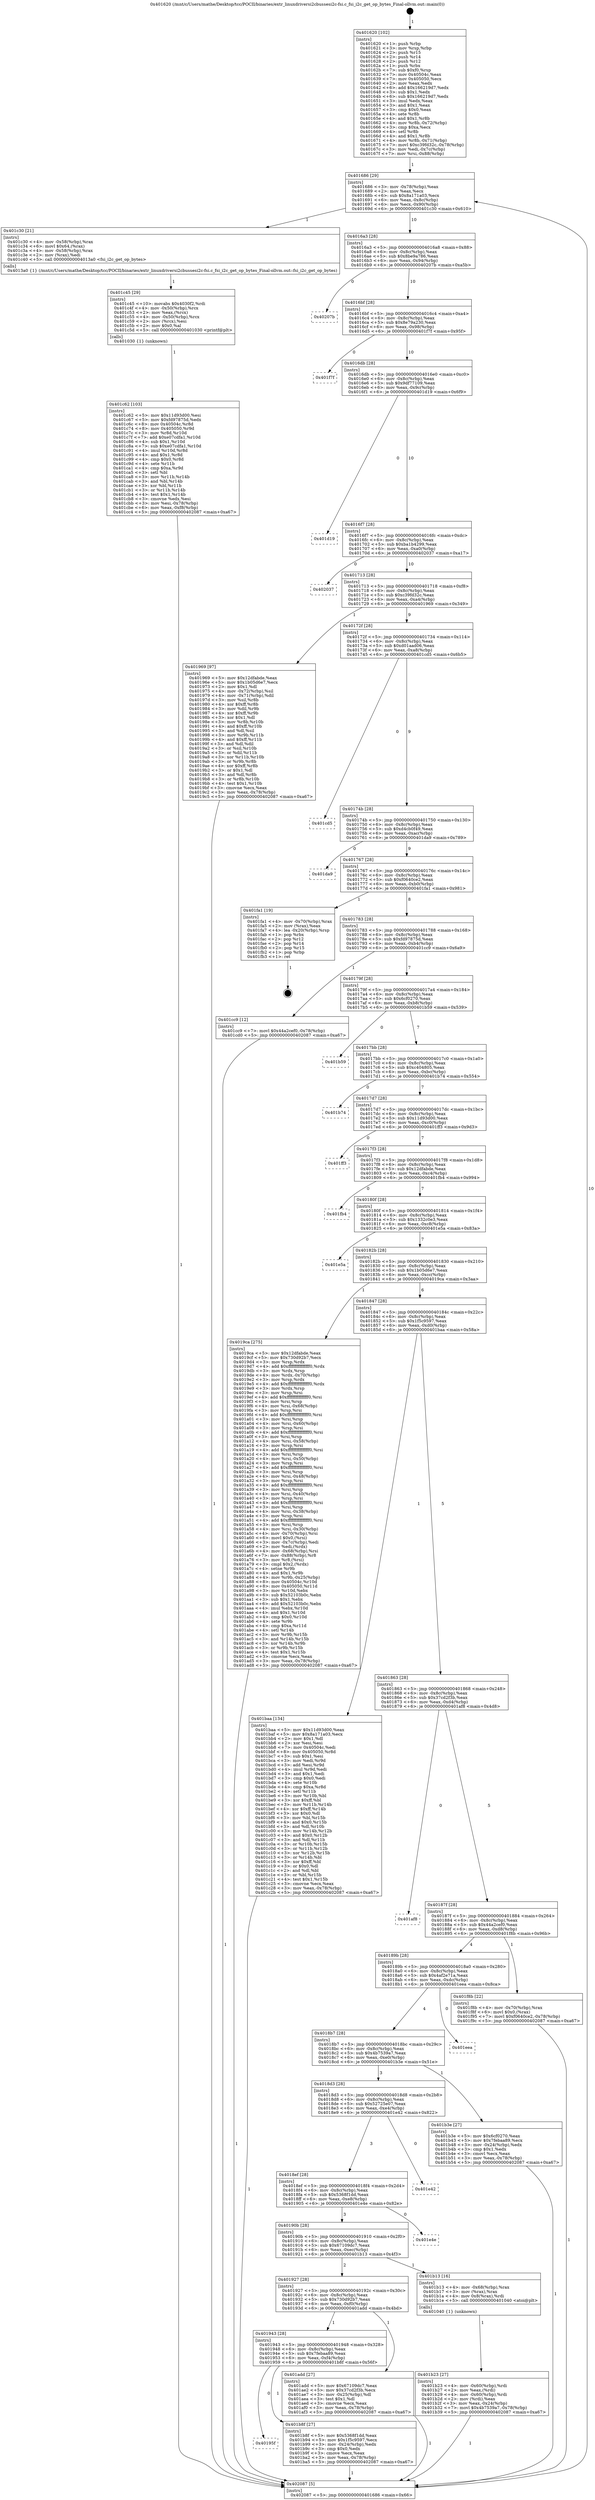 digraph "0x401620" {
  label = "0x401620 (/mnt/c/Users/mathe/Desktop/tcc/POCII/binaries/extr_linuxdriversi2cbussesi2c-fsi.c_fsi_i2c_get_op_bytes_Final-ollvm.out::main(0))"
  labelloc = "t"
  node[shape=record]

  Entry [label="",width=0.3,height=0.3,shape=circle,fillcolor=black,style=filled]
  "0x401686" [label="{
     0x401686 [29]\l
     | [instrs]\l
     &nbsp;&nbsp;0x401686 \<+3\>: mov -0x78(%rbp),%eax\l
     &nbsp;&nbsp;0x401689 \<+2\>: mov %eax,%ecx\l
     &nbsp;&nbsp;0x40168b \<+6\>: sub $0x8a171a03,%ecx\l
     &nbsp;&nbsp;0x401691 \<+6\>: mov %eax,-0x8c(%rbp)\l
     &nbsp;&nbsp;0x401697 \<+6\>: mov %ecx,-0x90(%rbp)\l
     &nbsp;&nbsp;0x40169d \<+6\>: je 0000000000401c30 \<main+0x610\>\l
  }"]
  "0x401c30" [label="{
     0x401c30 [21]\l
     | [instrs]\l
     &nbsp;&nbsp;0x401c30 \<+4\>: mov -0x58(%rbp),%rax\l
     &nbsp;&nbsp;0x401c34 \<+6\>: movl $0x64,(%rax)\l
     &nbsp;&nbsp;0x401c3a \<+4\>: mov -0x58(%rbp),%rax\l
     &nbsp;&nbsp;0x401c3e \<+2\>: mov (%rax),%edi\l
     &nbsp;&nbsp;0x401c40 \<+5\>: call 00000000004013a0 \<fsi_i2c_get_op_bytes\>\l
     | [calls]\l
     &nbsp;&nbsp;0x4013a0 \{1\} (/mnt/c/Users/mathe/Desktop/tcc/POCII/binaries/extr_linuxdriversi2cbussesi2c-fsi.c_fsi_i2c_get_op_bytes_Final-ollvm.out::fsi_i2c_get_op_bytes)\l
  }"]
  "0x4016a3" [label="{
     0x4016a3 [28]\l
     | [instrs]\l
     &nbsp;&nbsp;0x4016a3 \<+5\>: jmp 00000000004016a8 \<main+0x88\>\l
     &nbsp;&nbsp;0x4016a8 \<+6\>: mov -0x8c(%rbp),%eax\l
     &nbsp;&nbsp;0x4016ae \<+5\>: sub $0x8be9a786,%eax\l
     &nbsp;&nbsp;0x4016b3 \<+6\>: mov %eax,-0x94(%rbp)\l
     &nbsp;&nbsp;0x4016b9 \<+6\>: je 000000000040207b \<main+0xa5b\>\l
  }"]
  Exit [label="",width=0.3,height=0.3,shape=circle,fillcolor=black,style=filled,peripheries=2]
  "0x40207b" [label="{
     0x40207b\l
  }", style=dashed]
  "0x4016bf" [label="{
     0x4016bf [28]\l
     | [instrs]\l
     &nbsp;&nbsp;0x4016bf \<+5\>: jmp 00000000004016c4 \<main+0xa4\>\l
     &nbsp;&nbsp;0x4016c4 \<+6\>: mov -0x8c(%rbp),%eax\l
     &nbsp;&nbsp;0x4016ca \<+5\>: sub $0x8e79a230,%eax\l
     &nbsp;&nbsp;0x4016cf \<+6\>: mov %eax,-0x98(%rbp)\l
     &nbsp;&nbsp;0x4016d5 \<+6\>: je 0000000000401f7f \<main+0x95f\>\l
  }"]
  "0x401c62" [label="{
     0x401c62 [103]\l
     | [instrs]\l
     &nbsp;&nbsp;0x401c62 \<+5\>: mov $0x11d93d00,%esi\l
     &nbsp;&nbsp;0x401c67 \<+5\>: mov $0xfd97875d,%edx\l
     &nbsp;&nbsp;0x401c6c \<+8\>: mov 0x40504c,%r8d\l
     &nbsp;&nbsp;0x401c74 \<+8\>: mov 0x405050,%r9d\l
     &nbsp;&nbsp;0x401c7c \<+3\>: mov %r8d,%r10d\l
     &nbsp;&nbsp;0x401c7f \<+7\>: add $0xe07cdfa1,%r10d\l
     &nbsp;&nbsp;0x401c86 \<+4\>: sub $0x1,%r10d\l
     &nbsp;&nbsp;0x401c8a \<+7\>: sub $0xe07cdfa1,%r10d\l
     &nbsp;&nbsp;0x401c91 \<+4\>: imul %r10d,%r8d\l
     &nbsp;&nbsp;0x401c95 \<+4\>: and $0x1,%r8d\l
     &nbsp;&nbsp;0x401c99 \<+4\>: cmp $0x0,%r8d\l
     &nbsp;&nbsp;0x401c9d \<+4\>: sete %r11b\l
     &nbsp;&nbsp;0x401ca1 \<+4\>: cmp $0xa,%r9d\l
     &nbsp;&nbsp;0x401ca5 \<+3\>: setl %bl\l
     &nbsp;&nbsp;0x401ca8 \<+3\>: mov %r11b,%r14b\l
     &nbsp;&nbsp;0x401cab \<+3\>: and %bl,%r14b\l
     &nbsp;&nbsp;0x401cae \<+3\>: xor %bl,%r11b\l
     &nbsp;&nbsp;0x401cb1 \<+3\>: or %r11b,%r14b\l
     &nbsp;&nbsp;0x401cb4 \<+4\>: test $0x1,%r14b\l
     &nbsp;&nbsp;0x401cb8 \<+3\>: cmovne %edx,%esi\l
     &nbsp;&nbsp;0x401cbb \<+3\>: mov %esi,-0x78(%rbp)\l
     &nbsp;&nbsp;0x401cbe \<+6\>: mov %eax,-0xf8(%rbp)\l
     &nbsp;&nbsp;0x401cc4 \<+5\>: jmp 0000000000402087 \<main+0xa67\>\l
  }"]
  "0x401f7f" [label="{
     0x401f7f\l
  }", style=dashed]
  "0x4016db" [label="{
     0x4016db [28]\l
     | [instrs]\l
     &nbsp;&nbsp;0x4016db \<+5\>: jmp 00000000004016e0 \<main+0xc0\>\l
     &nbsp;&nbsp;0x4016e0 \<+6\>: mov -0x8c(%rbp),%eax\l
     &nbsp;&nbsp;0x4016e6 \<+5\>: sub $0x9df77109,%eax\l
     &nbsp;&nbsp;0x4016eb \<+6\>: mov %eax,-0x9c(%rbp)\l
     &nbsp;&nbsp;0x4016f1 \<+6\>: je 0000000000401d19 \<main+0x6f9\>\l
  }"]
  "0x401c45" [label="{
     0x401c45 [29]\l
     | [instrs]\l
     &nbsp;&nbsp;0x401c45 \<+10\>: movabs $0x4030f2,%rdi\l
     &nbsp;&nbsp;0x401c4f \<+4\>: mov -0x50(%rbp),%rcx\l
     &nbsp;&nbsp;0x401c53 \<+2\>: mov %eax,(%rcx)\l
     &nbsp;&nbsp;0x401c55 \<+4\>: mov -0x50(%rbp),%rcx\l
     &nbsp;&nbsp;0x401c59 \<+2\>: mov (%rcx),%esi\l
     &nbsp;&nbsp;0x401c5b \<+2\>: mov $0x0,%al\l
     &nbsp;&nbsp;0x401c5d \<+5\>: call 0000000000401030 \<printf@plt\>\l
     | [calls]\l
     &nbsp;&nbsp;0x401030 \{1\} (unknown)\l
  }"]
  "0x401d19" [label="{
     0x401d19\l
  }", style=dashed]
  "0x4016f7" [label="{
     0x4016f7 [28]\l
     | [instrs]\l
     &nbsp;&nbsp;0x4016f7 \<+5\>: jmp 00000000004016fc \<main+0xdc\>\l
     &nbsp;&nbsp;0x4016fc \<+6\>: mov -0x8c(%rbp),%eax\l
     &nbsp;&nbsp;0x401702 \<+5\>: sub $0xba1b4299,%eax\l
     &nbsp;&nbsp;0x401707 \<+6\>: mov %eax,-0xa0(%rbp)\l
     &nbsp;&nbsp;0x40170d \<+6\>: je 0000000000402037 \<main+0xa17\>\l
  }"]
  "0x40195f" [label="{
     0x40195f\l
  }", style=dashed]
  "0x402037" [label="{
     0x402037\l
  }", style=dashed]
  "0x401713" [label="{
     0x401713 [28]\l
     | [instrs]\l
     &nbsp;&nbsp;0x401713 \<+5\>: jmp 0000000000401718 \<main+0xf8\>\l
     &nbsp;&nbsp;0x401718 \<+6\>: mov -0x8c(%rbp),%eax\l
     &nbsp;&nbsp;0x40171e \<+5\>: sub $0xc39fd32c,%eax\l
     &nbsp;&nbsp;0x401723 \<+6\>: mov %eax,-0xa4(%rbp)\l
     &nbsp;&nbsp;0x401729 \<+6\>: je 0000000000401969 \<main+0x349\>\l
  }"]
  "0x401b8f" [label="{
     0x401b8f [27]\l
     | [instrs]\l
     &nbsp;&nbsp;0x401b8f \<+5\>: mov $0x5368f1dd,%eax\l
     &nbsp;&nbsp;0x401b94 \<+5\>: mov $0x1f5c9597,%ecx\l
     &nbsp;&nbsp;0x401b99 \<+3\>: mov -0x24(%rbp),%edx\l
     &nbsp;&nbsp;0x401b9c \<+3\>: cmp $0x0,%edx\l
     &nbsp;&nbsp;0x401b9f \<+3\>: cmove %ecx,%eax\l
     &nbsp;&nbsp;0x401ba2 \<+3\>: mov %eax,-0x78(%rbp)\l
     &nbsp;&nbsp;0x401ba5 \<+5\>: jmp 0000000000402087 \<main+0xa67\>\l
  }"]
  "0x401969" [label="{
     0x401969 [97]\l
     | [instrs]\l
     &nbsp;&nbsp;0x401969 \<+5\>: mov $0x12dfabde,%eax\l
     &nbsp;&nbsp;0x40196e \<+5\>: mov $0x1b05d6e7,%ecx\l
     &nbsp;&nbsp;0x401973 \<+2\>: mov $0x1,%dl\l
     &nbsp;&nbsp;0x401975 \<+4\>: mov -0x72(%rbp),%sil\l
     &nbsp;&nbsp;0x401979 \<+4\>: mov -0x71(%rbp),%dil\l
     &nbsp;&nbsp;0x40197d \<+3\>: mov %sil,%r8b\l
     &nbsp;&nbsp;0x401980 \<+4\>: xor $0xff,%r8b\l
     &nbsp;&nbsp;0x401984 \<+3\>: mov %dil,%r9b\l
     &nbsp;&nbsp;0x401987 \<+4\>: xor $0xff,%r9b\l
     &nbsp;&nbsp;0x40198b \<+3\>: xor $0x1,%dl\l
     &nbsp;&nbsp;0x40198e \<+3\>: mov %r8b,%r10b\l
     &nbsp;&nbsp;0x401991 \<+4\>: and $0xff,%r10b\l
     &nbsp;&nbsp;0x401995 \<+3\>: and %dl,%sil\l
     &nbsp;&nbsp;0x401998 \<+3\>: mov %r9b,%r11b\l
     &nbsp;&nbsp;0x40199b \<+4\>: and $0xff,%r11b\l
     &nbsp;&nbsp;0x40199f \<+3\>: and %dl,%dil\l
     &nbsp;&nbsp;0x4019a2 \<+3\>: or %sil,%r10b\l
     &nbsp;&nbsp;0x4019a5 \<+3\>: or %dil,%r11b\l
     &nbsp;&nbsp;0x4019a8 \<+3\>: xor %r11b,%r10b\l
     &nbsp;&nbsp;0x4019ab \<+3\>: or %r9b,%r8b\l
     &nbsp;&nbsp;0x4019ae \<+4\>: xor $0xff,%r8b\l
     &nbsp;&nbsp;0x4019b2 \<+3\>: or $0x1,%dl\l
     &nbsp;&nbsp;0x4019b5 \<+3\>: and %dl,%r8b\l
     &nbsp;&nbsp;0x4019b8 \<+3\>: or %r8b,%r10b\l
     &nbsp;&nbsp;0x4019bb \<+4\>: test $0x1,%r10b\l
     &nbsp;&nbsp;0x4019bf \<+3\>: cmovne %ecx,%eax\l
     &nbsp;&nbsp;0x4019c2 \<+3\>: mov %eax,-0x78(%rbp)\l
     &nbsp;&nbsp;0x4019c5 \<+5\>: jmp 0000000000402087 \<main+0xa67\>\l
  }"]
  "0x40172f" [label="{
     0x40172f [28]\l
     | [instrs]\l
     &nbsp;&nbsp;0x40172f \<+5\>: jmp 0000000000401734 \<main+0x114\>\l
     &nbsp;&nbsp;0x401734 \<+6\>: mov -0x8c(%rbp),%eax\l
     &nbsp;&nbsp;0x40173a \<+5\>: sub $0xd01aad06,%eax\l
     &nbsp;&nbsp;0x40173f \<+6\>: mov %eax,-0xa8(%rbp)\l
     &nbsp;&nbsp;0x401745 \<+6\>: je 0000000000401cd5 \<main+0x6b5\>\l
  }"]
  "0x402087" [label="{
     0x402087 [5]\l
     | [instrs]\l
     &nbsp;&nbsp;0x402087 \<+5\>: jmp 0000000000401686 \<main+0x66\>\l
  }"]
  "0x401620" [label="{
     0x401620 [102]\l
     | [instrs]\l
     &nbsp;&nbsp;0x401620 \<+1\>: push %rbp\l
     &nbsp;&nbsp;0x401621 \<+3\>: mov %rsp,%rbp\l
     &nbsp;&nbsp;0x401624 \<+2\>: push %r15\l
     &nbsp;&nbsp;0x401626 \<+2\>: push %r14\l
     &nbsp;&nbsp;0x401628 \<+2\>: push %r12\l
     &nbsp;&nbsp;0x40162a \<+1\>: push %rbx\l
     &nbsp;&nbsp;0x40162b \<+7\>: sub $0xf0,%rsp\l
     &nbsp;&nbsp;0x401632 \<+7\>: mov 0x40504c,%eax\l
     &nbsp;&nbsp;0x401639 \<+7\>: mov 0x405050,%ecx\l
     &nbsp;&nbsp;0x401640 \<+2\>: mov %eax,%edx\l
     &nbsp;&nbsp;0x401642 \<+6\>: add $0x166219d7,%edx\l
     &nbsp;&nbsp;0x401648 \<+3\>: sub $0x1,%edx\l
     &nbsp;&nbsp;0x40164b \<+6\>: sub $0x166219d7,%edx\l
     &nbsp;&nbsp;0x401651 \<+3\>: imul %edx,%eax\l
     &nbsp;&nbsp;0x401654 \<+3\>: and $0x1,%eax\l
     &nbsp;&nbsp;0x401657 \<+3\>: cmp $0x0,%eax\l
     &nbsp;&nbsp;0x40165a \<+4\>: sete %r8b\l
     &nbsp;&nbsp;0x40165e \<+4\>: and $0x1,%r8b\l
     &nbsp;&nbsp;0x401662 \<+4\>: mov %r8b,-0x72(%rbp)\l
     &nbsp;&nbsp;0x401666 \<+3\>: cmp $0xa,%ecx\l
     &nbsp;&nbsp;0x401669 \<+4\>: setl %r8b\l
     &nbsp;&nbsp;0x40166d \<+4\>: and $0x1,%r8b\l
     &nbsp;&nbsp;0x401671 \<+4\>: mov %r8b,-0x71(%rbp)\l
     &nbsp;&nbsp;0x401675 \<+7\>: movl $0xc39fd32c,-0x78(%rbp)\l
     &nbsp;&nbsp;0x40167c \<+3\>: mov %edi,-0x7c(%rbp)\l
     &nbsp;&nbsp;0x40167f \<+7\>: mov %rsi,-0x88(%rbp)\l
  }"]
  "0x401b23" [label="{
     0x401b23 [27]\l
     | [instrs]\l
     &nbsp;&nbsp;0x401b23 \<+4\>: mov -0x60(%rbp),%rdi\l
     &nbsp;&nbsp;0x401b27 \<+2\>: mov %eax,(%rdi)\l
     &nbsp;&nbsp;0x401b29 \<+4\>: mov -0x60(%rbp),%rdi\l
     &nbsp;&nbsp;0x401b2d \<+2\>: mov (%rdi),%eax\l
     &nbsp;&nbsp;0x401b2f \<+3\>: mov %eax,-0x24(%rbp)\l
     &nbsp;&nbsp;0x401b32 \<+7\>: movl $0x4b7539a7,-0x78(%rbp)\l
     &nbsp;&nbsp;0x401b39 \<+5\>: jmp 0000000000402087 \<main+0xa67\>\l
  }"]
  "0x401cd5" [label="{
     0x401cd5\l
  }", style=dashed]
  "0x40174b" [label="{
     0x40174b [28]\l
     | [instrs]\l
     &nbsp;&nbsp;0x40174b \<+5\>: jmp 0000000000401750 \<main+0x130\>\l
     &nbsp;&nbsp;0x401750 \<+6\>: mov -0x8c(%rbp),%eax\l
     &nbsp;&nbsp;0x401756 \<+5\>: sub $0xd4cb0f49,%eax\l
     &nbsp;&nbsp;0x40175b \<+6\>: mov %eax,-0xac(%rbp)\l
     &nbsp;&nbsp;0x401761 \<+6\>: je 0000000000401da9 \<main+0x789\>\l
  }"]
  "0x401943" [label="{
     0x401943 [28]\l
     | [instrs]\l
     &nbsp;&nbsp;0x401943 \<+5\>: jmp 0000000000401948 \<main+0x328\>\l
     &nbsp;&nbsp;0x401948 \<+6\>: mov -0x8c(%rbp),%eax\l
     &nbsp;&nbsp;0x40194e \<+5\>: sub $0x7febaa89,%eax\l
     &nbsp;&nbsp;0x401953 \<+6\>: mov %eax,-0xf4(%rbp)\l
     &nbsp;&nbsp;0x401959 \<+6\>: je 0000000000401b8f \<main+0x56f\>\l
  }"]
  "0x401da9" [label="{
     0x401da9\l
  }", style=dashed]
  "0x401767" [label="{
     0x401767 [28]\l
     | [instrs]\l
     &nbsp;&nbsp;0x401767 \<+5\>: jmp 000000000040176c \<main+0x14c\>\l
     &nbsp;&nbsp;0x40176c \<+6\>: mov -0x8c(%rbp),%eax\l
     &nbsp;&nbsp;0x401772 \<+5\>: sub $0xf0640ce2,%eax\l
     &nbsp;&nbsp;0x401777 \<+6\>: mov %eax,-0xb0(%rbp)\l
     &nbsp;&nbsp;0x40177d \<+6\>: je 0000000000401fa1 \<main+0x981\>\l
  }"]
  "0x401add" [label="{
     0x401add [27]\l
     | [instrs]\l
     &nbsp;&nbsp;0x401add \<+5\>: mov $0x67109dc7,%eax\l
     &nbsp;&nbsp;0x401ae2 \<+5\>: mov $0x37cd2f3b,%ecx\l
     &nbsp;&nbsp;0x401ae7 \<+3\>: mov -0x25(%rbp),%dl\l
     &nbsp;&nbsp;0x401aea \<+3\>: test $0x1,%dl\l
     &nbsp;&nbsp;0x401aed \<+3\>: cmovne %ecx,%eax\l
     &nbsp;&nbsp;0x401af0 \<+3\>: mov %eax,-0x78(%rbp)\l
     &nbsp;&nbsp;0x401af3 \<+5\>: jmp 0000000000402087 \<main+0xa67\>\l
  }"]
  "0x401fa1" [label="{
     0x401fa1 [19]\l
     | [instrs]\l
     &nbsp;&nbsp;0x401fa1 \<+4\>: mov -0x70(%rbp),%rax\l
     &nbsp;&nbsp;0x401fa5 \<+2\>: mov (%rax),%eax\l
     &nbsp;&nbsp;0x401fa7 \<+4\>: lea -0x20(%rbp),%rsp\l
     &nbsp;&nbsp;0x401fab \<+1\>: pop %rbx\l
     &nbsp;&nbsp;0x401fac \<+2\>: pop %r12\l
     &nbsp;&nbsp;0x401fae \<+2\>: pop %r14\l
     &nbsp;&nbsp;0x401fb0 \<+2\>: pop %r15\l
     &nbsp;&nbsp;0x401fb2 \<+1\>: pop %rbp\l
     &nbsp;&nbsp;0x401fb3 \<+1\>: ret\l
  }"]
  "0x401783" [label="{
     0x401783 [28]\l
     | [instrs]\l
     &nbsp;&nbsp;0x401783 \<+5\>: jmp 0000000000401788 \<main+0x168\>\l
     &nbsp;&nbsp;0x401788 \<+6\>: mov -0x8c(%rbp),%eax\l
     &nbsp;&nbsp;0x40178e \<+5\>: sub $0xfd97875d,%eax\l
     &nbsp;&nbsp;0x401793 \<+6\>: mov %eax,-0xb4(%rbp)\l
     &nbsp;&nbsp;0x401799 \<+6\>: je 0000000000401cc9 \<main+0x6a9\>\l
  }"]
  "0x401927" [label="{
     0x401927 [28]\l
     | [instrs]\l
     &nbsp;&nbsp;0x401927 \<+5\>: jmp 000000000040192c \<main+0x30c\>\l
     &nbsp;&nbsp;0x40192c \<+6\>: mov -0x8c(%rbp),%eax\l
     &nbsp;&nbsp;0x401932 \<+5\>: sub $0x730d92b7,%eax\l
     &nbsp;&nbsp;0x401937 \<+6\>: mov %eax,-0xf0(%rbp)\l
     &nbsp;&nbsp;0x40193d \<+6\>: je 0000000000401add \<main+0x4bd\>\l
  }"]
  "0x401cc9" [label="{
     0x401cc9 [12]\l
     | [instrs]\l
     &nbsp;&nbsp;0x401cc9 \<+7\>: movl $0x44a2cef0,-0x78(%rbp)\l
     &nbsp;&nbsp;0x401cd0 \<+5\>: jmp 0000000000402087 \<main+0xa67\>\l
  }"]
  "0x40179f" [label="{
     0x40179f [28]\l
     | [instrs]\l
     &nbsp;&nbsp;0x40179f \<+5\>: jmp 00000000004017a4 \<main+0x184\>\l
     &nbsp;&nbsp;0x4017a4 \<+6\>: mov -0x8c(%rbp),%eax\l
     &nbsp;&nbsp;0x4017aa \<+5\>: sub $0x6cf0270,%eax\l
     &nbsp;&nbsp;0x4017af \<+6\>: mov %eax,-0xb8(%rbp)\l
     &nbsp;&nbsp;0x4017b5 \<+6\>: je 0000000000401b59 \<main+0x539\>\l
  }"]
  "0x401b13" [label="{
     0x401b13 [16]\l
     | [instrs]\l
     &nbsp;&nbsp;0x401b13 \<+4\>: mov -0x68(%rbp),%rax\l
     &nbsp;&nbsp;0x401b17 \<+3\>: mov (%rax),%rax\l
     &nbsp;&nbsp;0x401b1a \<+4\>: mov 0x8(%rax),%rdi\l
     &nbsp;&nbsp;0x401b1e \<+5\>: call 0000000000401040 \<atoi@plt\>\l
     | [calls]\l
     &nbsp;&nbsp;0x401040 \{1\} (unknown)\l
  }"]
  "0x401b59" [label="{
     0x401b59\l
  }", style=dashed]
  "0x4017bb" [label="{
     0x4017bb [28]\l
     | [instrs]\l
     &nbsp;&nbsp;0x4017bb \<+5\>: jmp 00000000004017c0 \<main+0x1a0\>\l
     &nbsp;&nbsp;0x4017c0 \<+6\>: mov -0x8c(%rbp),%eax\l
     &nbsp;&nbsp;0x4017c6 \<+5\>: sub $0xc404805,%eax\l
     &nbsp;&nbsp;0x4017cb \<+6\>: mov %eax,-0xbc(%rbp)\l
     &nbsp;&nbsp;0x4017d1 \<+6\>: je 0000000000401b74 \<main+0x554\>\l
  }"]
  "0x40190b" [label="{
     0x40190b [28]\l
     | [instrs]\l
     &nbsp;&nbsp;0x40190b \<+5\>: jmp 0000000000401910 \<main+0x2f0\>\l
     &nbsp;&nbsp;0x401910 \<+6\>: mov -0x8c(%rbp),%eax\l
     &nbsp;&nbsp;0x401916 \<+5\>: sub $0x67109dc7,%eax\l
     &nbsp;&nbsp;0x40191b \<+6\>: mov %eax,-0xec(%rbp)\l
     &nbsp;&nbsp;0x401921 \<+6\>: je 0000000000401b13 \<main+0x4f3\>\l
  }"]
  "0x401b74" [label="{
     0x401b74\l
  }", style=dashed]
  "0x4017d7" [label="{
     0x4017d7 [28]\l
     | [instrs]\l
     &nbsp;&nbsp;0x4017d7 \<+5\>: jmp 00000000004017dc \<main+0x1bc\>\l
     &nbsp;&nbsp;0x4017dc \<+6\>: mov -0x8c(%rbp),%eax\l
     &nbsp;&nbsp;0x4017e2 \<+5\>: sub $0x11d93d00,%eax\l
     &nbsp;&nbsp;0x4017e7 \<+6\>: mov %eax,-0xc0(%rbp)\l
     &nbsp;&nbsp;0x4017ed \<+6\>: je 0000000000401ff3 \<main+0x9d3\>\l
  }"]
  "0x401e4e" [label="{
     0x401e4e\l
  }", style=dashed]
  "0x401ff3" [label="{
     0x401ff3\l
  }", style=dashed]
  "0x4017f3" [label="{
     0x4017f3 [28]\l
     | [instrs]\l
     &nbsp;&nbsp;0x4017f3 \<+5\>: jmp 00000000004017f8 \<main+0x1d8\>\l
     &nbsp;&nbsp;0x4017f8 \<+6\>: mov -0x8c(%rbp),%eax\l
     &nbsp;&nbsp;0x4017fe \<+5\>: sub $0x12dfabde,%eax\l
     &nbsp;&nbsp;0x401803 \<+6\>: mov %eax,-0xc4(%rbp)\l
     &nbsp;&nbsp;0x401809 \<+6\>: je 0000000000401fb4 \<main+0x994\>\l
  }"]
  "0x4018ef" [label="{
     0x4018ef [28]\l
     | [instrs]\l
     &nbsp;&nbsp;0x4018ef \<+5\>: jmp 00000000004018f4 \<main+0x2d4\>\l
     &nbsp;&nbsp;0x4018f4 \<+6\>: mov -0x8c(%rbp),%eax\l
     &nbsp;&nbsp;0x4018fa \<+5\>: sub $0x5368f1dd,%eax\l
     &nbsp;&nbsp;0x4018ff \<+6\>: mov %eax,-0xe8(%rbp)\l
     &nbsp;&nbsp;0x401905 \<+6\>: je 0000000000401e4e \<main+0x82e\>\l
  }"]
  "0x401fb4" [label="{
     0x401fb4\l
  }", style=dashed]
  "0x40180f" [label="{
     0x40180f [28]\l
     | [instrs]\l
     &nbsp;&nbsp;0x40180f \<+5\>: jmp 0000000000401814 \<main+0x1f4\>\l
     &nbsp;&nbsp;0x401814 \<+6\>: mov -0x8c(%rbp),%eax\l
     &nbsp;&nbsp;0x40181a \<+5\>: sub $0x1332c0e3,%eax\l
     &nbsp;&nbsp;0x40181f \<+6\>: mov %eax,-0xc8(%rbp)\l
     &nbsp;&nbsp;0x401825 \<+6\>: je 0000000000401e5a \<main+0x83a\>\l
  }"]
  "0x401e42" [label="{
     0x401e42\l
  }", style=dashed]
  "0x401e5a" [label="{
     0x401e5a\l
  }", style=dashed]
  "0x40182b" [label="{
     0x40182b [28]\l
     | [instrs]\l
     &nbsp;&nbsp;0x40182b \<+5\>: jmp 0000000000401830 \<main+0x210\>\l
     &nbsp;&nbsp;0x401830 \<+6\>: mov -0x8c(%rbp),%eax\l
     &nbsp;&nbsp;0x401836 \<+5\>: sub $0x1b05d6e7,%eax\l
     &nbsp;&nbsp;0x40183b \<+6\>: mov %eax,-0xcc(%rbp)\l
     &nbsp;&nbsp;0x401841 \<+6\>: je 00000000004019ca \<main+0x3aa\>\l
  }"]
  "0x4018d3" [label="{
     0x4018d3 [28]\l
     | [instrs]\l
     &nbsp;&nbsp;0x4018d3 \<+5\>: jmp 00000000004018d8 \<main+0x2b8\>\l
     &nbsp;&nbsp;0x4018d8 \<+6\>: mov -0x8c(%rbp),%eax\l
     &nbsp;&nbsp;0x4018de \<+5\>: sub $0x52725e07,%eax\l
     &nbsp;&nbsp;0x4018e3 \<+6\>: mov %eax,-0xe4(%rbp)\l
     &nbsp;&nbsp;0x4018e9 \<+6\>: je 0000000000401e42 \<main+0x822\>\l
  }"]
  "0x4019ca" [label="{
     0x4019ca [275]\l
     | [instrs]\l
     &nbsp;&nbsp;0x4019ca \<+5\>: mov $0x12dfabde,%eax\l
     &nbsp;&nbsp;0x4019cf \<+5\>: mov $0x730d92b7,%ecx\l
     &nbsp;&nbsp;0x4019d4 \<+3\>: mov %rsp,%rdx\l
     &nbsp;&nbsp;0x4019d7 \<+4\>: add $0xfffffffffffffff0,%rdx\l
     &nbsp;&nbsp;0x4019db \<+3\>: mov %rdx,%rsp\l
     &nbsp;&nbsp;0x4019de \<+4\>: mov %rdx,-0x70(%rbp)\l
     &nbsp;&nbsp;0x4019e2 \<+3\>: mov %rsp,%rdx\l
     &nbsp;&nbsp;0x4019e5 \<+4\>: add $0xfffffffffffffff0,%rdx\l
     &nbsp;&nbsp;0x4019e9 \<+3\>: mov %rdx,%rsp\l
     &nbsp;&nbsp;0x4019ec \<+3\>: mov %rsp,%rsi\l
     &nbsp;&nbsp;0x4019ef \<+4\>: add $0xfffffffffffffff0,%rsi\l
     &nbsp;&nbsp;0x4019f3 \<+3\>: mov %rsi,%rsp\l
     &nbsp;&nbsp;0x4019f6 \<+4\>: mov %rsi,-0x68(%rbp)\l
     &nbsp;&nbsp;0x4019fa \<+3\>: mov %rsp,%rsi\l
     &nbsp;&nbsp;0x4019fd \<+4\>: add $0xfffffffffffffff0,%rsi\l
     &nbsp;&nbsp;0x401a01 \<+3\>: mov %rsi,%rsp\l
     &nbsp;&nbsp;0x401a04 \<+4\>: mov %rsi,-0x60(%rbp)\l
     &nbsp;&nbsp;0x401a08 \<+3\>: mov %rsp,%rsi\l
     &nbsp;&nbsp;0x401a0b \<+4\>: add $0xfffffffffffffff0,%rsi\l
     &nbsp;&nbsp;0x401a0f \<+3\>: mov %rsi,%rsp\l
     &nbsp;&nbsp;0x401a12 \<+4\>: mov %rsi,-0x58(%rbp)\l
     &nbsp;&nbsp;0x401a16 \<+3\>: mov %rsp,%rsi\l
     &nbsp;&nbsp;0x401a19 \<+4\>: add $0xfffffffffffffff0,%rsi\l
     &nbsp;&nbsp;0x401a1d \<+3\>: mov %rsi,%rsp\l
     &nbsp;&nbsp;0x401a20 \<+4\>: mov %rsi,-0x50(%rbp)\l
     &nbsp;&nbsp;0x401a24 \<+3\>: mov %rsp,%rsi\l
     &nbsp;&nbsp;0x401a27 \<+4\>: add $0xfffffffffffffff0,%rsi\l
     &nbsp;&nbsp;0x401a2b \<+3\>: mov %rsi,%rsp\l
     &nbsp;&nbsp;0x401a2e \<+4\>: mov %rsi,-0x48(%rbp)\l
     &nbsp;&nbsp;0x401a32 \<+3\>: mov %rsp,%rsi\l
     &nbsp;&nbsp;0x401a35 \<+4\>: add $0xfffffffffffffff0,%rsi\l
     &nbsp;&nbsp;0x401a39 \<+3\>: mov %rsi,%rsp\l
     &nbsp;&nbsp;0x401a3c \<+4\>: mov %rsi,-0x40(%rbp)\l
     &nbsp;&nbsp;0x401a40 \<+3\>: mov %rsp,%rsi\l
     &nbsp;&nbsp;0x401a43 \<+4\>: add $0xfffffffffffffff0,%rsi\l
     &nbsp;&nbsp;0x401a47 \<+3\>: mov %rsi,%rsp\l
     &nbsp;&nbsp;0x401a4a \<+4\>: mov %rsi,-0x38(%rbp)\l
     &nbsp;&nbsp;0x401a4e \<+3\>: mov %rsp,%rsi\l
     &nbsp;&nbsp;0x401a51 \<+4\>: add $0xfffffffffffffff0,%rsi\l
     &nbsp;&nbsp;0x401a55 \<+3\>: mov %rsi,%rsp\l
     &nbsp;&nbsp;0x401a58 \<+4\>: mov %rsi,-0x30(%rbp)\l
     &nbsp;&nbsp;0x401a5c \<+4\>: mov -0x70(%rbp),%rsi\l
     &nbsp;&nbsp;0x401a60 \<+6\>: movl $0x0,(%rsi)\l
     &nbsp;&nbsp;0x401a66 \<+3\>: mov -0x7c(%rbp),%edi\l
     &nbsp;&nbsp;0x401a69 \<+2\>: mov %edi,(%rdx)\l
     &nbsp;&nbsp;0x401a6b \<+4\>: mov -0x68(%rbp),%rsi\l
     &nbsp;&nbsp;0x401a6f \<+7\>: mov -0x88(%rbp),%r8\l
     &nbsp;&nbsp;0x401a76 \<+3\>: mov %r8,(%rsi)\l
     &nbsp;&nbsp;0x401a79 \<+3\>: cmpl $0x2,(%rdx)\l
     &nbsp;&nbsp;0x401a7c \<+4\>: setne %r9b\l
     &nbsp;&nbsp;0x401a80 \<+4\>: and $0x1,%r9b\l
     &nbsp;&nbsp;0x401a84 \<+4\>: mov %r9b,-0x25(%rbp)\l
     &nbsp;&nbsp;0x401a88 \<+8\>: mov 0x40504c,%r10d\l
     &nbsp;&nbsp;0x401a90 \<+8\>: mov 0x405050,%r11d\l
     &nbsp;&nbsp;0x401a98 \<+3\>: mov %r10d,%ebx\l
     &nbsp;&nbsp;0x401a9b \<+6\>: sub $0x52103b0c,%ebx\l
     &nbsp;&nbsp;0x401aa1 \<+3\>: sub $0x1,%ebx\l
     &nbsp;&nbsp;0x401aa4 \<+6\>: add $0x52103b0c,%ebx\l
     &nbsp;&nbsp;0x401aaa \<+4\>: imul %ebx,%r10d\l
     &nbsp;&nbsp;0x401aae \<+4\>: and $0x1,%r10d\l
     &nbsp;&nbsp;0x401ab2 \<+4\>: cmp $0x0,%r10d\l
     &nbsp;&nbsp;0x401ab6 \<+4\>: sete %r9b\l
     &nbsp;&nbsp;0x401aba \<+4\>: cmp $0xa,%r11d\l
     &nbsp;&nbsp;0x401abe \<+4\>: setl %r14b\l
     &nbsp;&nbsp;0x401ac2 \<+3\>: mov %r9b,%r15b\l
     &nbsp;&nbsp;0x401ac5 \<+3\>: and %r14b,%r15b\l
     &nbsp;&nbsp;0x401ac8 \<+3\>: xor %r14b,%r9b\l
     &nbsp;&nbsp;0x401acb \<+3\>: or %r9b,%r15b\l
     &nbsp;&nbsp;0x401ace \<+4\>: test $0x1,%r15b\l
     &nbsp;&nbsp;0x401ad2 \<+3\>: cmovne %ecx,%eax\l
     &nbsp;&nbsp;0x401ad5 \<+3\>: mov %eax,-0x78(%rbp)\l
     &nbsp;&nbsp;0x401ad8 \<+5\>: jmp 0000000000402087 \<main+0xa67\>\l
  }"]
  "0x401847" [label="{
     0x401847 [28]\l
     | [instrs]\l
     &nbsp;&nbsp;0x401847 \<+5\>: jmp 000000000040184c \<main+0x22c\>\l
     &nbsp;&nbsp;0x40184c \<+6\>: mov -0x8c(%rbp),%eax\l
     &nbsp;&nbsp;0x401852 \<+5\>: sub $0x1f5c9597,%eax\l
     &nbsp;&nbsp;0x401857 \<+6\>: mov %eax,-0xd0(%rbp)\l
     &nbsp;&nbsp;0x40185d \<+6\>: je 0000000000401baa \<main+0x58a\>\l
  }"]
  "0x401b3e" [label="{
     0x401b3e [27]\l
     | [instrs]\l
     &nbsp;&nbsp;0x401b3e \<+5\>: mov $0x6cf0270,%eax\l
     &nbsp;&nbsp;0x401b43 \<+5\>: mov $0x7febaa89,%ecx\l
     &nbsp;&nbsp;0x401b48 \<+3\>: mov -0x24(%rbp),%edx\l
     &nbsp;&nbsp;0x401b4b \<+3\>: cmp $0x1,%edx\l
     &nbsp;&nbsp;0x401b4e \<+3\>: cmovl %ecx,%eax\l
     &nbsp;&nbsp;0x401b51 \<+3\>: mov %eax,-0x78(%rbp)\l
     &nbsp;&nbsp;0x401b54 \<+5\>: jmp 0000000000402087 \<main+0xa67\>\l
  }"]
  "0x4018b7" [label="{
     0x4018b7 [28]\l
     | [instrs]\l
     &nbsp;&nbsp;0x4018b7 \<+5\>: jmp 00000000004018bc \<main+0x29c\>\l
     &nbsp;&nbsp;0x4018bc \<+6\>: mov -0x8c(%rbp),%eax\l
     &nbsp;&nbsp;0x4018c2 \<+5\>: sub $0x4b7539a7,%eax\l
     &nbsp;&nbsp;0x4018c7 \<+6\>: mov %eax,-0xe0(%rbp)\l
     &nbsp;&nbsp;0x4018cd \<+6\>: je 0000000000401b3e \<main+0x51e\>\l
  }"]
  "0x401baa" [label="{
     0x401baa [134]\l
     | [instrs]\l
     &nbsp;&nbsp;0x401baa \<+5\>: mov $0x11d93d00,%eax\l
     &nbsp;&nbsp;0x401baf \<+5\>: mov $0x8a171a03,%ecx\l
     &nbsp;&nbsp;0x401bb4 \<+2\>: mov $0x1,%dl\l
     &nbsp;&nbsp;0x401bb6 \<+2\>: xor %esi,%esi\l
     &nbsp;&nbsp;0x401bb8 \<+7\>: mov 0x40504c,%edi\l
     &nbsp;&nbsp;0x401bbf \<+8\>: mov 0x405050,%r8d\l
     &nbsp;&nbsp;0x401bc7 \<+3\>: sub $0x1,%esi\l
     &nbsp;&nbsp;0x401bca \<+3\>: mov %edi,%r9d\l
     &nbsp;&nbsp;0x401bcd \<+3\>: add %esi,%r9d\l
     &nbsp;&nbsp;0x401bd0 \<+4\>: imul %r9d,%edi\l
     &nbsp;&nbsp;0x401bd4 \<+3\>: and $0x1,%edi\l
     &nbsp;&nbsp;0x401bd7 \<+3\>: cmp $0x0,%edi\l
     &nbsp;&nbsp;0x401bda \<+4\>: sete %r10b\l
     &nbsp;&nbsp;0x401bde \<+4\>: cmp $0xa,%r8d\l
     &nbsp;&nbsp;0x401be2 \<+4\>: setl %r11b\l
     &nbsp;&nbsp;0x401be6 \<+3\>: mov %r10b,%bl\l
     &nbsp;&nbsp;0x401be9 \<+3\>: xor $0xff,%bl\l
     &nbsp;&nbsp;0x401bec \<+3\>: mov %r11b,%r14b\l
     &nbsp;&nbsp;0x401bef \<+4\>: xor $0xff,%r14b\l
     &nbsp;&nbsp;0x401bf3 \<+3\>: xor $0x0,%dl\l
     &nbsp;&nbsp;0x401bf6 \<+3\>: mov %bl,%r15b\l
     &nbsp;&nbsp;0x401bf9 \<+4\>: and $0x0,%r15b\l
     &nbsp;&nbsp;0x401bfd \<+3\>: and %dl,%r10b\l
     &nbsp;&nbsp;0x401c00 \<+3\>: mov %r14b,%r12b\l
     &nbsp;&nbsp;0x401c03 \<+4\>: and $0x0,%r12b\l
     &nbsp;&nbsp;0x401c07 \<+3\>: and %dl,%r11b\l
     &nbsp;&nbsp;0x401c0a \<+3\>: or %r10b,%r15b\l
     &nbsp;&nbsp;0x401c0d \<+3\>: or %r11b,%r12b\l
     &nbsp;&nbsp;0x401c10 \<+3\>: xor %r12b,%r15b\l
     &nbsp;&nbsp;0x401c13 \<+3\>: or %r14b,%bl\l
     &nbsp;&nbsp;0x401c16 \<+3\>: xor $0xff,%bl\l
     &nbsp;&nbsp;0x401c19 \<+3\>: or $0x0,%dl\l
     &nbsp;&nbsp;0x401c1c \<+2\>: and %dl,%bl\l
     &nbsp;&nbsp;0x401c1e \<+3\>: or %bl,%r15b\l
     &nbsp;&nbsp;0x401c21 \<+4\>: test $0x1,%r15b\l
     &nbsp;&nbsp;0x401c25 \<+3\>: cmovne %ecx,%eax\l
     &nbsp;&nbsp;0x401c28 \<+3\>: mov %eax,-0x78(%rbp)\l
     &nbsp;&nbsp;0x401c2b \<+5\>: jmp 0000000000402087 \<main+0xa67\>\l
  }"]
  "0x401863" [label="{
     0x401863 [28]\l
     | [instrs]\l
     &nbsp;&nbsp;0x401863 \<+5\>: jmp 0000000000401868 \<main+0x248\>\l
     &nbsp;&nbsp;0x401868 \<+6\>: mov -0x8c(%rbp),%eax\l
     &nbsp;&nbsp;0x40186e \<+5\>: sub $0x37cd2f3b,%eax\l
     &nbsp;&nbsp;0x401873 \<+6\>: mov %eax,-0xd4(%rbp)\l
     &nbsp;&nbsp;0x401879 \<+6\>: je 0000000000401af8 \<main+0x4d8\>\l
  }"]
  "0x401eea" [label="{
     0x401eea\l
  }", style=dashed]
  "0x401af8" [label="{
     0x401af8\l
  }", style=dashed]
  "0x40187f" [label="{
     0x40187f [28]\l
     | [instrs]\l
     &nbsp;&nbsp;0x40187f \<+5\>: jmp 0000000000401884 \<main+0x264\>\l
     &nbsp;&nbsp;0x401884 \<+6\>: mov -0x8c(%rbp),%eax\l
     &nbsp;&nbsp;0x40188a \<+5\>: sub $0x44a2cef0,%eax\l
     &nbsp;&nbsp;0x40188f \<+6\>: mov %eax,-0xd8(%rbp)\l
     &nbsp;&nbsp;0x401895 \<+6\>: je 0000000000401f8b \<main+0x96b\>\l
  }"]
  "0x40189b" [label="{
     0x40189b [28]\l
     | [instrs]\l
     &nbsp;&nbsp;0x40189b \<+5\>: jmp 00000000004018a0 \<main+0x280\>\l
     &nbsp;&nbsp;0x4018a0 \<+6\>: mov -0x8c(%rbp),%eax\l
     &nbsp;&nbsp;0x4018a6 \<+5\>: sub $0x4af2e71a,%eax\l
     &nbsp;&nbsp;0x4018ab \<+6\>: mov %eax,-0xdc(%rbp)\l
     &nbsp;&nbsp;0x4018b1 \<+6\>: je 0000000000401eea \<main+0x8ca\>\l
  }"]
  "0x401f8b" [label="{
     0x401f8b [22]\l
     | [instrs]\l
     &nbsp;&nbsp;0x401f8b \<+4\>: mov -0x70(%rbp),%rax\l
     &nbsp;&nbsp;0x401f8f \<+6\>: movl $0x0,(%rax)\l
     &nbsp;&nbsp;0x401f95 \<+7\>: movl $0xf0640ce2,-0x78(%rbp)\l
     &nbsp;&nbsp;0x401f9c \<+5\>: jmp 0000000000402087 \<main+0xa67\>\l
  }"]
  Entry -> "0x401620" [label=" 1"]
  "0x401686" -> "0x401c30" [label=" 1"]
  "0x401686" -> "0x4016a3" [label=" 10"]
  "0x401fa1" -> Exit [label=" 1"]
  "0x4016a3" -> "0x40207b" [label=" 0"]
  "0x4016a3" -> "0x4016bf" [label=" 10"]
  "0x401f8b" -> "0x402087" [label=" 1"]
  "0x4016bf" -> "0x401f7f" [label=" 0"]
  "0x4016bf" -> "0x4016db" [label=" 10"]
  "0x401cc9" -> "0x402087" [label=" 1"]
  "0x4016db" -> "0x401d19" [label=" 0"]
  "0x4016db" -> "0x4016f7" [label=" 10"]
  "0x401c62" -> "0x402087" [label=" 1"]
  "0x4016f7" -> "0x402037" [label=" 0"]
  "0x4016f7" -> "0x401713" [label=" 10"]
  "0x401c45" -> "0x401c62" [label=" 1"]
  "0x401713" -> "0x401969" [label=" 1"]
  "0x401713" -> "0x40172f" [label=" 9"]
  "0x401969" -> "0x402087" [label=" 1"]
  "0x401620" -> "0x401686" [label=" 1"]
  "0x402087" -> "0x401686" [label=" 10"]
  "0x401c30" -> "0x401c45" [label=" 1"]
  "0x40172f" -> "0x401cd5" [label=" 0"]
  "0x40172f" -> "0x40174b" [label=" 9"]
  "0x401b8f" -> "0x402087" [label=" 1"]
  "0x40174b" -> "0x401da9" [label=" 0"]
  "0x40174b" -> "0x401767" [label=" 9"]
  "0x401943" -> "0x40195f" [label=" 0"]
  "0x401767" -> "0x401fa1" [label=" 1"]
  "0x401767" -> "0x401783" [label=" 8"]
  "0x401943" -> "0x401b8f" [label=" 1"]
  "0x401783" -> "0x401cc9" [label=" 1"]
  "0x401783" -> "0x40179f" [label=" 7"]
  "0x401b3e" -> "0x402087" [label=" 1"]
  "0x40179f" -> "0x401b59" [label=" 0"]
  "0x40179f" -> "0x4017bb" [label=" 7"]
  "0x401b23" -> "0x402087" [label=" 1"]
  "0x4017bb" -> "0x401b74" [label=" 0"]
  "0x4017bb" -> "0x4017d7" [label=" 7"]
  "0x401add" -> "0x402087" [label=" 1"]
  "0x4017d7" -> "0x401ff3" [label=" 0"]
  "0x4017d7" -> "0x4017f3" [label=" 7"]
  "0x401927" -> "0x401943" [label=" 1"]
  "0x4017f3" -> "0x401fb4" [label=" 0"]
  "0x4017f3" -> "0x40180f" [label=" 7"]
  "0x401baa" -> "0x402087" [label=" 1"]
  "0x40180f" -> "0x401e5a" [label=" 0"]
  "0x40180f" -> "0x40182b" [label=" 7"]
  "0x40190b" -> "0x401927" [label=" 2"]
  "0x40182b" -> "0x4019ca" [label=" 1"]
  "0x40182b" -> "0x401847" [label=" 6"]
  "0x401b13" -> "0x401b23" [label=" 1"]
  "0x4019ca" -> "0x402087" [label=" 1"]
  "0x4018ef" -> "0x40190b" [label=" 3"]
  "0x401847" -> "0x401baa" [label=" 1"]
  "0x401847" -> "0x401863" [label=" 5"]
  "0x401927" -> "0x401add" [label=" 1"]
  "0x401863" -> "0x401af8" [label=" 0"]
  "0x401863" -> "0x40187f" [label=" 5"]
  "0x4018d3" -> "0x4018ef" [label=" 3"]
  "0x40187f" -> "0x401f8b" [label=" 1"]
  "0x40187f" -> "0x40189b" [label=" 4"]
  "0x4018d3" -> "0x401e42" [label=" 0"]
  "0x40189b" -> "0x401eea" [label=" 0"]
  "0x40189b" -> "0x4018b7" [label=" 4"]
  "0x4018ef" -> "0x401e4e" [label=" 0"]
  "0x4018b7" -> "0x401b3e" [label=" 1"]
  "0x4018b7" -> "0x4018d3" [label=" 3"]
  "0x40190b" -> "0x401b13" [label=" 1"]
}
